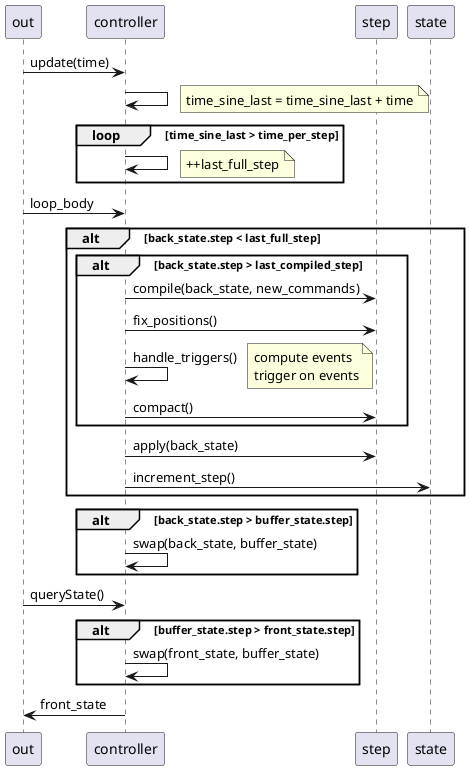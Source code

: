 @startuml controller

out -> controller : update(time)

controller -> controller
	note right
		time_sine_last = time_sine_last + time
	end note

loop time_sine_last > time_per_step

	controller -> controller
	note right
		++last_full_step
	end note

end

out -> controller : loop_body

alt back_state.step < last_full_step

alt back_state.step > last_compiled_step
	controller -> step : compile(back_state, new_commands)
	controller -> step : fix_positions()
	controller -> controller : handle_triggers()
	note right
		compute events
		trigger on events
	end note
	controller -> step : compact()
end

	controller -> step : apply(back_state)
	controller -> state : increment_step()

end

alt back_state.step > buffer_state.step
	controller -> controller : swap(back_state, buffer_state)
end

out -> controller : queryState()

alt buffer_state.step > front_state.step
	controller -> controller : swap(front_state, buffer_state)
end

controller -> out : front_state

@enduml
